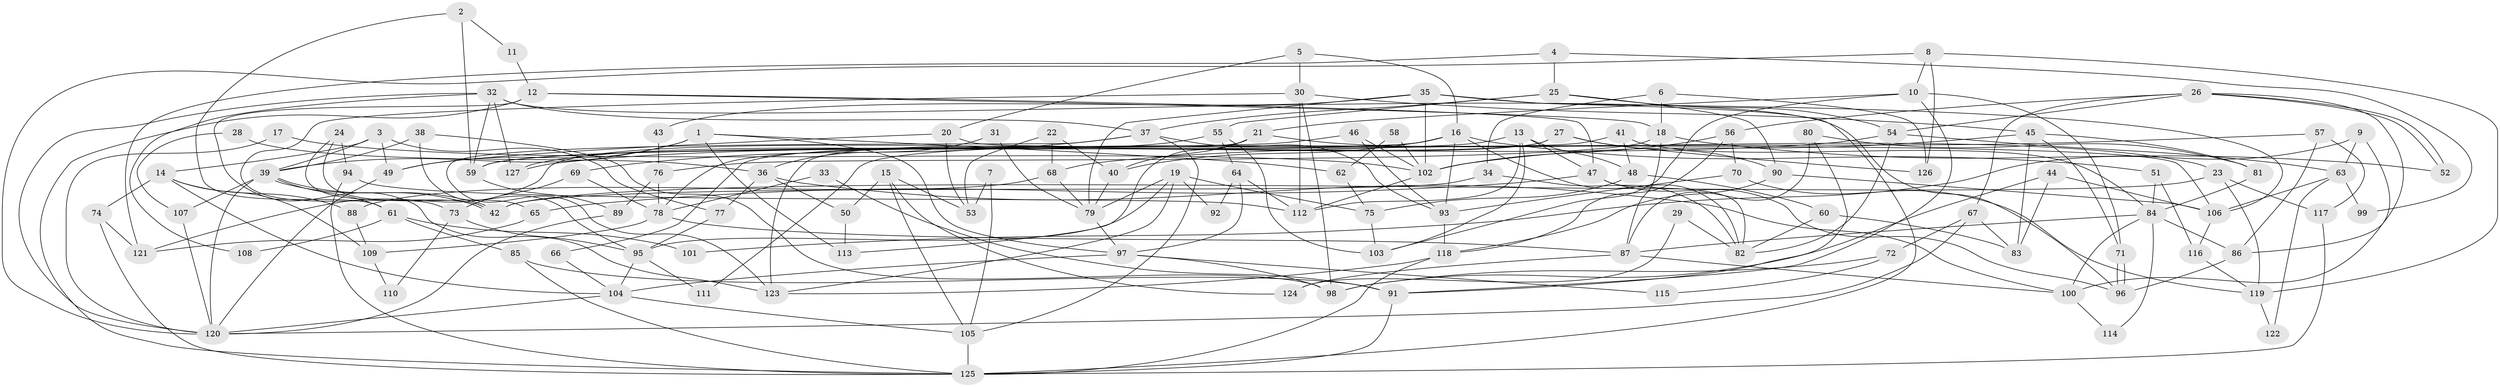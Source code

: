 // coarse degree distribution, {16: 0.015625, 6: 0.1875, 4: 0.078125, 11: 0.046875, 3: 0.21875, 2: 0.140625, 5: 0.15625, 8: 0.0625, 7: 0.03125, 13: 0.03125, 9: 0.015625, 10: 0.015625}
// Generated by graph-tools (version 1.1) at 2025/51/03/04/25 22:51:12]
// undirected, 127 vertices, 254 edges
graph export_dot {
  node [color=gray90,style=filled];
  1;
  2;
  3;
  4;
  5;
  6;
  7;
  8;
  9;
  10;
  11;
  12;
  13;
  14;
  15;
  16;
  17;
  18;
  19;
  20;
  21;
  22;
  23;
  24;
  25;
  26;
  27;
  28;
  29;
  30;
  31;
  32;
  33;
  34;
  35;
  36;
  37;
  38;
  39;
  40;
  41;
  42;
  43;
  44;
  45;
  46;
  47;
  48;
  49;
  50;
  51;
  52;
  53;
  54;
  55;
  56;
  57;
  58;
  59;
  60;
  61;
  62;
  63;
  64;
  65;
  66;
  67;
  68;
  69;
  70;
  71;
  72;
  73;
  74;
  75;
  76;
  77;
  78;
  79;
  80;
  81;
  82;
  83;
  84;
  85;
  86;
  87;
  88;
  89;
  90;
  91;
  92;
  93;
  94;
  95;
  96;
  97;
  98;
  99;
  100;
  101;
  102;
  103;
  104;
  105;
  106;
  107;
  108;
  109;
  110;
  111;
  112;
  113;
  114;
  115;
  116;
  117;
  118;
  119;
  120;
  121;
  122;
  123;
  124;
  125;
  126;
  127;
  1 -- 39;
  1 -- 97;
  1 -- 49;
  1 -- 62;
  1 -- 113;
  2 -- 59;
  2 -- 61;
  2 -- 11;
  3 -- 49;
  3 -- 39;
  3 -- 14;
  3 -- 77;
  4 -- 25;
  4 -- 121;
  4 -- 99;
  5 -- 30;
  5 -- 16;
  5 -- 20;
  6 -- 34;
  6 -- 18;
  6 -- 126;
  7 -- 53;
  7 -- 105;
  8 -- 120;
  8 -- 10;
  8 -- 119;
  8 -- 126;
  9 -- 63;
  9 -- 100;
  9 -- 101;
  10 -- 71;
  10 -- 21;
  10 -- 91;
  10 -- 103;
  11 -- 12;
  12 -- 47;
  12 -- 125;
  12 -- 18;
  12 -- 123;
  13 -- 103;
  13 -- 112;
  13 -- 47;
  13 -- 48;
  13 -- 59;
  14 -- 88;
  14 -- 74;
  14 -- 104;
  14 -- 109;
  15 -- 105;
  15 -- 53;
  15 -- 50;
  15 -- 124;
  16 -- 78;
  16 -- 59;
  16 -- 40;
  16 -- 51;
  16 -- 82;
  16 -- 93;
  17 -- 102;
  17 -- 120;
  18 -- 76;
  18 -- 52;
  18 -- 87;
  19 -- 75;
  19 -- 95;
  19 -- 79;
  19 -- 92;
  19 -- 123;
  20 -- 49;
  20 -- 53;
  20 -- 106;
  21 -- 40;
  21 -- 123;
  21 -- 23;
  21 -- 113;
  22 -- 40;
  22 -- 68;
  22 -- 53;
  23 -- 119;
  23 -- 42;
  23 -- 117;
  24 -- 42;
  24 -- 94;
  24 -- 65;
  25 -- 90;
  25 -- 37;
  25 -- 54;
  25 -- 55;
  26 -- 54;
  26 -- 52;
  26 -- 52;
  26 -- 56;
  26 -- 67;
  26 -- 86;
  27 -- 126;
  27 -- 90;
  27 -- 66;
  27 -- 121;
  28 -- 107;
  28 -- 36;
  29 -- 82;
  29 -- 124;
  30 -- 98;
  30 -- 45;
  30 -- 73;
  30 -- 112;
  31 -- 79;
  31 -- 36;
  32 -- 96;
  32 -- 59;
  32 -- 37;
  32 -- 108;
  32 -- 120;
  32 -- 127;
  33 -- 78;
  33 -- 91;
  34 -- 82;
  34 -- 42;
  35 -- 102;
  35 -- 125;
  35 -- 43;
  35 -- 79;
  35 -- 106;
  36 -- 50;
  36 -- 100;
  36 -- 77;
  37 -- 123;
  37 -- 69;
  37 -- 93;
  37 -- 105;
  38 -- 95;
  38 -- 39;
  38 -- 98;
  39 -- 120;
  39 -- 42;
  39 -- 42;
  39 -- 61;
  39 -- 107;
  40 -- 79;
  41 -- 48;
  41 -- 84;
  41 -- 111;
  43 -- 76;
  44 -- 98;
  44 -- 106;
  44 -- 83;
  45 -- 83;
  45 -- 81;
  45 -- 71;
  45 -- 102;
  46 -- 93;
  46 -- 102;
  46 -- 59;
  47 -- 65;
  47 -- 82;
  47 -- 96;
  48 -- 60;
  48 -- 75;
  49 -- 120;
  50 -- 113;
  51 -- 116;
  51 -- 84;
  54 -- 82;
  54 -- 63;
  54 -- 127;
  55 -- 127;
  55 -- 64;
  55 -- 103;
  56 -- 118;
  56 -- 70;
  56 -- 102;
  57 -- 117;
  57 -- 86;
  57 -- 68;
  58 -- 102;
  58 -- 62;
  59 -- 89;
  60 -- 83;
  60 -- 82;
  61 -- 85;
  61 -- 101;
  61 -- 108;
  62 -- 75;
  63 -- 106;
  63 -- 99;
  63 -- 122;
  64 -- 112;
  64 -- 92;
  64 -- 97;
  65 -- 121;
  66 -- 104;
  67 -- 120;
  67 -- 72;
  67 -- 83;
  68 -- 79;
  68 -- 88;
  69 -- 73;
  69 -- 78;
  70 -- 93;
  70 -- 119;
  71 -- 96;
  71 -- 96;
  72 -- 98;
  72 -- 115;
  73 -- 95;
  73 -- 110;
  74 -- 125;
  74 -- 121;
  75 -- 103;
  76 -- 89;
  76 -- 78;
  77 -- 95;
  78 -- 87;
  78 -- 109;
  79 -- 97;
  80 -- 87;
  80 -- 91;
  80 -- 81;
  81 -- 84;
  84 -- 86;
  84 -- 87;
  84 -- 100;
  84 -- 114;
  85 -- 125;
  85 -- 91;
  86 -- 96;
  87 -- 100;
  87 -- 124;
  88 -- 109;
  89 -- 120;
  90 -- 106;
  90 -- 118;
  91 -- 125;
  93 -- 118;
  94 -- 112;
  94 -- 125;
  95 -- 104;
  95 -- 111;
  97 -- 98;
  97 -- 104;
  97 -- 115;
  100 -- 114;
  102 -- 112;
  104 -- 105;
  104 -- 120;
  105 -- 125;
  106 -- 116;
  107 -- 120;
  109 -- 110;
  116 -- 119;
  117 -- 125;
  118 -- 123;
  118 -- 125;
  119 -- 122;
}
